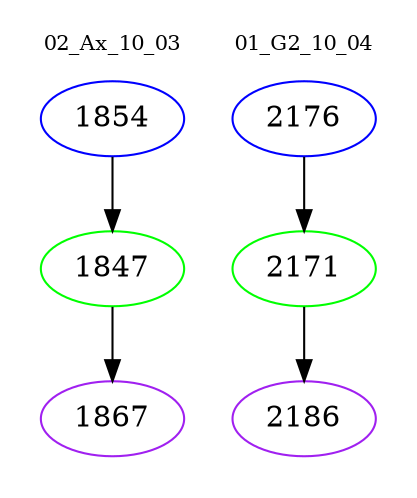 digraph{
subgraph cluster_0 {
color = white
label = "02_Ax_10_03";
fontsize=10;
T0_1854 [label="1854", color="blue"]
T0_1854 -> T0_1847 [color="black"]
T0_1847 [label="1847", color="green"]
T0_1847 -> T0_1867 [color="black"]
T0_1867 [label="1867", color="purple"]
}
subgraph cluster_1 {
color = white
label = "01_G2_10_04";
fontsize=10;
T1_2176 [label="2176", color="blue"]
T1_2176 -> T1_2171 [color="black"]
T1_2171 [label="2171", color="green"]
T1_2171 -> T1_2186 [color="black"]
T1_2186 [label="2186", color="purple"]
}
}
